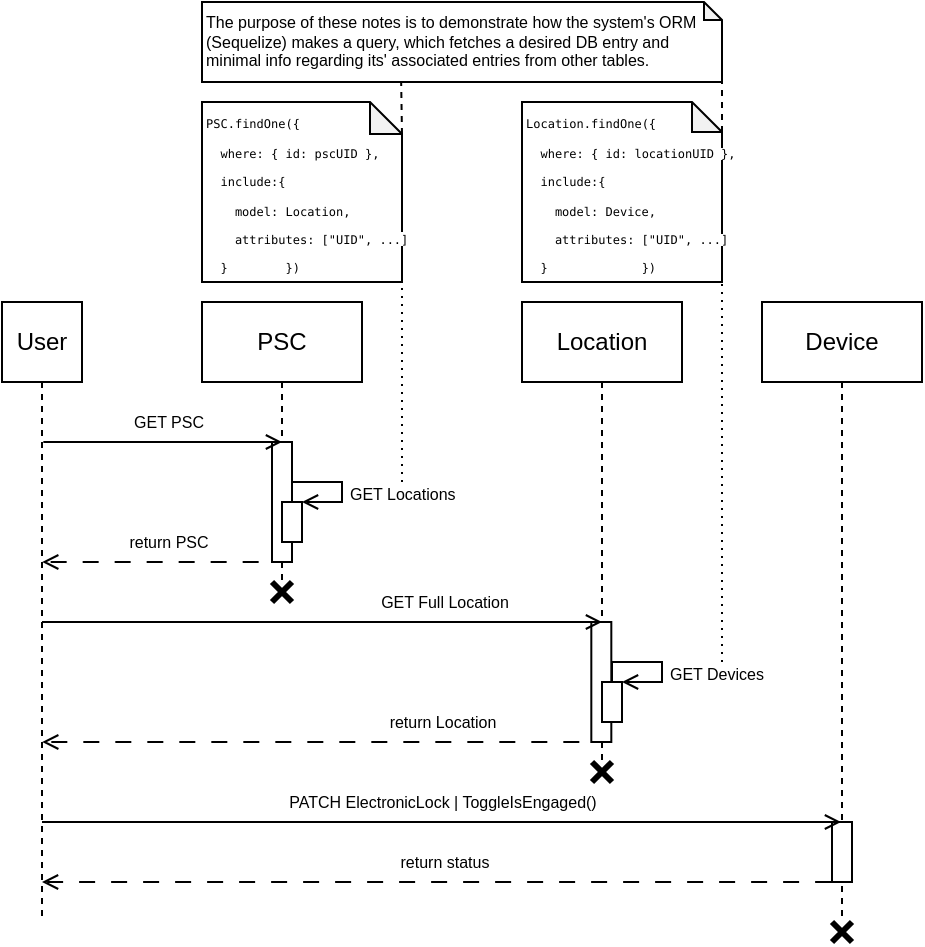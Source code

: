 <mxfile version="24.2.0" type="device">
  <diagram id="veOgcDAYwcQMUDRxtFas" name="Page-1">
    <mxGraphModel dx="721" dy="1437" grid="1" gridSize="10" guides="1" tooltips="1" connect="1" arrows="1" fold="1" page="1" pageScale="1" pageWidth="827" pageHeight="1169" math="0" shadow="0">
      <root>
        <mxCell id="0" />
        <mxCell id="1" parent="0" />
        <mxCell id="uFT6ipCB4S1YdqI-UAr_-30" style="edgeStyle=elbowEdgeStyle;rounded=0;orthogonalLoop=1;jettySize=auto;html=1;elbow=vertical;curved=0;dashed=1;endArrow=open;endFill=0;dashPattern=8 8;fontSize=8;" parent="1" edge="1">
          <mxGeometry relative="1" as="geometry">
            <mxPoint x="254.33" y="180" as="sourcePoint" />
            <mxPoint x="130.1" y="180.2" as="targetPoint" />
          </mxGeometry>
        </mxCell>
        <mxCell id="uFT6ipCB4S1YdqI-UAr_-31" value="return PSC" style="edgeLabel;html=1;align=center;verticalAlign=middle;resizable=0;points=[];fontSize=8;" parent="uFT6ipCB4S1YdqI-UAr_-30" vertex="1" connectable="0">
          <mxGeometry x="-0.056" y="-1" relative="1" as="geometry">
            <mxPoint x="-3" y="-9" as="offset" />
          </mxGeometry>
        </mxCell>
        <mxCell id="uFT6ipCB4S1YdqI-UAr_-32" value="PSC" style="shape=umlLifeline;perimeter=lifelinePerimeter;whiteSpace=wrap;html=1;container=0;dropTarget=0;collapsible=0;recursiveResize=0;outlineConnect=0;portConstraint=eastwest;newEdgeStyle={&quot;edgeStyle&quot;:&quot;elbowEdgeStyle&quot;,&quot;elbow&quot;:&quot;vertical&quot;,&quot;curved&quot;:0,&quot;rounded&quot;:0};" parent="1" vertex="1">
          <mxGeometry x="210" y="50" width="80" height="140" as="geometry" />
        </mxCell>
        <mxCell id="uFT6ipCB4S1YdqI-UAr_-33" value="GET Locations" style="html=1;align=left;spacingLeft=2;endArrow=open;rounded=0;edgeStyle=orthogonalEdgeStyle;curved=0;rounded=0;fontSize=8;endFill=0;" parent="uFT6ipCB4S1YdqI-UAr_-32" source="uFT6ipCB4S1YdqI-UAr_-35" target="uFT6ipCB4S1YdqI-UAr_-35" edge="1">
          <mxGeometry x="0.25" relative="1" as="geometry">
            <mxPoint x="40" y="160" as="sourcePoint" />
            <Array as="points">
              <mxPoint x="45" y="90" />
              <mxPoint x="70" y="90" />
              <mxPoint x="70" y="100" />
            </Array>
            <mxPoint as="offset" />
          </mxGeometry>
        </mxCell>
        <mxCell id="uFT6ipCB4S1YdqI-UAr_-34" value="" style="html=1;points=[[0,0,0,0,5],[0,1,0,0,-5],[1,0,0,0,5],[1,1,0,0,-5]];perimeter=orthogonalPerimeter;outlineConnect=0;targetShapes=umlLifeline;portConstraint=eastwest;newEdgeStyle={&quot;curved&quot;:0,&quot;rounded&quot;:0};fontSize=8;" parent="uFT6ipCB4S1YdqI-UAr_-32" vertex="1">
          <mxGeometry x="35" y="70" width="10" height="60" as="geometry" />
        </mxCell>
        <mxCell id="uFT6ipCB4S1YdqI-UAr_-35" value="" style="html=1;points=[[0,0,0,0,5],[0,1,0,0,-5],[1,0,0,0,5],[1,1,0,0,-5]];perimeter=orthogonalPerimeter;outlineConnect=0;targetShapes=umlLifeline;portConstraint=eastwest;newEdgeStyle={&quot;curved&quot;:0,&quot;rounded&quot;:0};fontSize=8;" parent="uFT6ipCB4S1YdqI-UAr_-32" vertex="1">
          <mxGeometry x="40" y="100" width="10" height="20" as="geometry" />
        </mxCell>
        <mxCell id="uFT6ipCB4S1YdqI-UAr_-36" value="Location" style="shape=umlLifeline;perimeter=lifelinePerimeter;whiteSpace=wrap;html=1;container=0;dropTarget=0;collapsible=0;recursiveResize=0;outlineConnect=0;portConstraint=eastwest;newEdgeStyle={&quot;edgeStyle&quot;:&quot;elbowEdgeStyle&quot;,&quot;elbow&quot;:&quot;vertical&quot;,&quot;curved&quot;:0,&quot;rounded&quot;:0};" parent="1" vertex="1">
          <mxGeometry x="370" y="50" width="80" height="230" as="geometry" />
        </mxCell>
        <mxCell id="uFT6ipCB4S1YdqI-UAr_-37" value="" style="html=1;points=[[0,0,0,0,5],[0,1,0,0,-5],[1,0,0,0,5],[1,1,0,0,-5]];perimeter=orthogonalPerimeter;outlineConnect=0;targetShapes=umlLifeline;portConstraint=eastwest;newEdgeStyle={&quot;curved&quot;:0,&quot;rounded&quot;:0};fontSize=8;" parent="uFT6ipCB4S1YdqI-UAr_-36" vertex="1">
          <mxGeometry x="34.66" y="160" width="10" height="60" as="geometry" />
        </mxCell>
        <mxCell id="uFT6ipCB4S1YdqI-UAr_-38" value="GET Devices" style="html=1;align=left;spacingLeft=2;endArrow=open;rounded=0;edgeStyle=orthogonalEdgeStyle;curved=0;rounded=0;fontSize=8;endFill=0;" parent="uFT6ipCB4S1YdqI-UAr_-36" source="uFT6ipCB4S1YdqI-UAr_-39" target="uFT6ipCB4S1YdqI-UAr_-39" edge="1">
          <mxGeometry x="0.25" relative="1" as="geometry">
            <mxPoint x="39.66" y="250" as="sourcePoint" />
            <Array as="points">
              <mxPoint x="45" y="180" />
              <mxPoint x="70" y="180" />
              <mxPoint x="70" y="190" />
            </Array>
            <mxPoint as="offset" />
          </mxGeometry>
        </mxCell>
        <mxCell id="uFT6ipCB4S1YdqI-UAr_-39" value="" style="html=1;points=[[0,0,0,0,5],[0,1,0,0,-5],[1,0,0,0,5],[1,1,0,0,-5]];perimeter=orthogonalPerimeter;outlineConnect=0;targetShapes=umlLifeline;portConstraint=eastwest;newEdgeStyle={&quot;curved&quot;:0,&quot;rounded&quot;:0};fontSize=8;" parent="uFT6ipCB4S1YdqI-UAr_-36" vertex="1">
          <mxGeometry x="40" y="190" width="10" height="20" as="geometry" />
        </mxCell>
        <mxCell id="uFT6ipCB4S1YdqI-UAr_-40" value="User" style="shape=umlLifeline;perimeter=lifelinePerimeter;whiteSpace=wrap;html=1;container=0;dropTarget=0;collapsible=0;recursiveResize=0;outlineConnect=0;portConstraint=eastwest;newEdgeStyle={&quot;edgeStyle&quot;:&quot;elbowEdgeStyle&quot;,&quot;elbow&quot;:&quot;vertical&quot;,&quot;curved&quot;:0,&quot;rounded&quot;:0};" parent="1" vertex="1">
          <mxGeometry x="120" y="50" width="20" height="310" as="geometry" />
        </mxCell>
        <mxCell id="uFT6ipCB4S1YdqI-UAr_-41" value="Device" style="shape=umlLifeline;perimeter=lifelinePerimeter;whiteSpace=wrap;html=1;container=0;dropTarget=0;collapsible=0;recursiveResize=0;outlineConnect=0;portConstraint=eastwest;newEdgeStyle={&quot;edgeStyle&quot;:&quot;elbowEdgeStyle&quot;,&quot;elbow&quot;:&quot;vertical&quot;,&quot;curved&quot;:0,&quot;rounded&quot;:0};" parent="1" vertex="1">
          <mxGeometry x="490" y="50" width="80" height="310" as="geometry" />
        </mxCell>
        <mxCell id="uFT6ipCB4S1YdqI-UAr_-42" value="User" style="whiteSpace=wrap;html=1;" parent="1" vertex="1">
          <mxGeometry x="110" y="50" width="40" height="40" as="geometry" />
        </mxCell>
        <mxCell id="uFT6ipCB4S1YdqI-UAr_-43" style="edgeStyle=elbowEdgeStyle;rounded=0;orthogonalLoop=1;jettySize=auto;html=1;elbow=vertical;curved=0;endArrow=open;endFill=0;fontSize=8;" parent="1" edge="1">
          <mxGeometry relative="1" as="geometry">
            <mxPoint x="130.667" y="120.0" as="sourcePoint" />
            <mxPoint x="250" y="120.0" as="targetPoint" />
          </mxGeometry>
        </mxCell>
        <mxCell id="uFT6ipCB4S1YdqI-UAr_-44" value="GET PSC" style="edgeLabel;html=1;align=center;verticalAlign=middle;resizable=0;points=[];fontSize=8;" parent="uFT6ipCB4S1YdqI-UAr_-43" vertex="1" connectable="0">
          <mxGeometry x="0.046" y="-2" relative="1" as="geometry">
            <mxPoint y="-12" as="offset" />
          </mxGeometry>
        </mxCell>
        <mxCell id="uFT6ipCB4S1YdqI-UAr_-45" value="" style="whiteSpace=wrap;html=1;fontSize=8;" parent="1" vertex="1">
          <mxGeometry x="525" y="310" width="10" height="30" as="geometry" />
        </mxCell>
        <mxCell id="uFT6ipCB4S1YdqI-UAr_-46" style="edgeStyle=elbowEdgeStyle;rounded=0;orthogonalLoop=1;jettySize=auto;html=1;elbow=vertical;curved=0;endArrow=open;endFill=0;fontSize=8;" parent="1" source="uFT6ipCB4S1YdqI-UAr_-40" edge="1">
          <mxGeometry relative="1" as="geometry">
            <mxPoint x="135.587" y="210" as="sourcePoint" />
            <mxPoint x="410" y="210" as="targetPoint" />
          </mxGeometry>
        </mxCell>
        <mxCell id="uFT6ipCB4S1YdqI-UAr_-47" value="GET Full Location" style="edgeLabel;html=1;align=center;verticalAlign=middle;resizable=0;points=[];fontSize=8;" parent="uFT6ipCB4S1YdqI-UAr_-46" vertex="1" connectable="0">
          <mxGeometry x="0.046" y="-2" relative="1" as="geometry">
            <mxPoint x="54" y="-12" as="offset" />
          </mxGeometry>
        </mxCell>
        <mxCell id="uFT6ipCB4S1YdqI-UAr_-48" style="edgeStyle=elbowEdgeStyle;rounded=0;orthogonalLoop=1;jettySize=auto;html=1;elbow=vertical;curved=0;dashed=1;endArrow=open;endFill=0;dashPattern=8 8;fontSize=8;" parent="1" edge="1">
          <mxGeometry relative="1" as="geometry">
            <mxPoint x="414.66" y="270" as="sourcePoint" />
            <mxPoint x="130.1" y="270" as="targetPoint" />
          </mxGeometry>
        </mxCell>
        <mxCell id="uFT6ipCB4S1YdqI-UAr_-49" value="return Location" style="edgeLabel;html=1;align=center;verticalAlign=middle;resizable=0;points=[];fontSize=8;" parent="uFT6ipCB4S1YdqI-UAr_-48" vertex="1" connectable="0">
          <mxGeometry x="-0.056" y="-1" relative="1" as="geometry">
            <mxPoint x="50" y="-9" as="offset" />
          </mxGeometry>
        </mxCell>
        <mxCell id="uFT6ipCB4S1YdqI-UAr_-50" style="edgeStyle=elbowEdgeStyle;rounded=0;orthogonalLoop=1;jettySize=auto;html=1;elbow=vertical;curved=0;endArrow=open;endFill=0;fontSize=8;" parent="1" target="uFT6ipCB4S1YdqI-UAr_-41" edge="1">
          <mxGeometry relative="1" as="geometry">
            <mxPoint x="130" y="310" as="sourcePoint" />
            <mxPoint x="410" y="310" as="targetPoint" />
          </mxGeometry>
        </mxCell>
        <mxCell id="uFT6ipCB4S1YdqI-UAr_-51" value="&lt;font face=&quot;Helvetica&quot;&gt;PATCH ElectronicLock | ToggleIsEngaged()&lt;/font&gt;" style="edgeLabel;html=1;align=center;verticalAlign=middle;resizable=0;points=[];fontSize=8;" parent="uFT6ipCB4S1YdqI-UAr_-50" vertex="1" connectable="0">
          <mxGeometry x="0.046" y="-2" relative="1" as="geometry">
            <mxPoint x="-9" y="-12" as="offset" />
          </mxGeometry>
        </mxCell>
        <mxCell id="uFT6ipCB4S1YdqI-UAr_-52" style="edgeStyle=elbowEdgeStyle;rounded=0;orthogonalLoop=1;jettySize=auto;html=1;elbow=vertical;curved=0;dashed=1;endArrow=open;endFill=0;dashPattern=8 8;fontSize=8;" parent="1" target="uFT6ipCB4S1YdqI-UAr_-40" edge="1">
          <mxGeometry relative="1" as="geometry">
            <mxPoint x="524.56" y="340" as="sourcePoint" />
            <mxPoint x="240.0" y="340" as="targetPoint" />
          </mxGeometry>
        </mxCell>
        <mxCell id="uFT6ipCB4S1YdqI-UAr_-53" value="return status" style="edgeLabel;html=1;align=center;verticalAlign=middle;resizable=0;points=[];fontSize=8;" parent="uFT6ipCB4S1YdqI-UAr_-52" vertex="1" connectable="0">
          <mxGeometry x="-0.056" y="-1" relative="1" as="geometry">
            <mxPoint x="-8" y="-9" as="offset" />
          </mxGeometry>
        </mxCell>
        <mxCell id="uFT6ipCB4S1YdqI-UAr_-55" value="" style="shape=umlDestroy;whiteSpace=wrap;html=1;strokeWidth=3;targetShapes=umlLifeline;" parent="1" vertex="1">
          <mxGeometry x="245" y="190" width="10" height="10" as="geometry" />
        </mxCell>
        <mxCell id="uFT6ipCB4S1YdqI-UAr_-56" value="" style="shape=umlDestroy;whiteSpace=wrap;html=1;strokeWidth=3;targetShapes=umlLifeline;" parent="1" vertex="1">
          <mxGeometry x="405" y="280" width="10" height="10" as="geometry" />
        </mxCell>
        <mxCell id="uFT6ipCB4S1YdqI-UAr_-57" value="" style="shape=umlDestroy;whiteSpace=wrap;html=1;strokeWidth=3;targetShapes=umlLifeline;" parent="1" vertex="1">
          <mxGeometry x="525" y="360" width="10" height="10" as="geometry" />
        </mxCell>
        <mxCell id="HjxCybC7CgXkU0CLeNWx-1" value="&lt;font style=&quot;font-size: 6px; background-color: rgb(255, 255, 255);&quot;&gt;&lt;span style=&quot;font-family: &amp;quot;Söhne Mono&amp;quot;, Monaco, &amp;quot;Andale Mono&amp;quot;, &amp;quot;Ubuntu Mono&amp;quot;, monospace; white-space: pre;&quot;&gt;Location.&lt;/span&gt;&lt;span style=&quot;border: 0px solid rgb(45, 49, 50); box-sizing: border-box; --tw-border-spacing-x: 0; --tw-border-spacing-y: 0; --tw-translate-x: 0; --tw-translate-y: 0; --tw-rotate: 0; --tw-skew-x: 0; --tw-skew-y: 0; --tw-scale-x: 1; --tw-scale-y: 1; --tw-pan-x: ; --tw-pan-y: ; --tw-pinch-zoom: ; --tw-scroll-snap-strictness: proximity; --tw-gradient-from-position: ; --tw-gradient-via-position: ; --tw-gradient-to-position: ; --tw-ordinal: ; --tw-slashed-zero: ; --tw-numeric-figure: ; --tw-numeric-spacing: ; --tw-numeric-fraction: ; --tw-ring-inset: ; --tw-ring-offset-width: 0px; --tw-ring-offset-color: #fff; --tw-ring-color: rgba(69,89,164,.5); --tw-ring-offset-shadow: 0 0 transparent; --tw-ring-shadow: 0 0 transparent; --tw-shadow: 0 0 transparent; --tw-shadow-colored: 0 0 transparent; --tw-blur: ; --tw-brightness: ; --tw-contrast: ; --tw-grayscale: ; --tw-hue-rotate: ; --tw-invert: ; --tw-saturate: ; --tw-sepia: ; --tw-drop-shadow: ; --tw-backdrop-blur: ; --tw-backdrop-brightness: ; --tw-backdrop-contrast: ; --tw-backdrop-grayscale: ; --tw-backdrop-hue-rotate: ; --tw-backdrop-invert: ; --tw-backdrop-opacity: ; --tw-backdrop-saturate: ; --tw-backdrop-sepia: ; --darkreader-bg--tw-ring-offset-width: 0px; --darkreader-bg--tw-ring-offset-color: #131516; --darkreader-bg--tw-ring-color: rgba(44, 57, 105, 0.5); --darkreader-bg--tw-ring-offset-shadow: 0 0 transparent; --darkreader-bg--tw-ring-shadow: 0 0 transparent; --darkreader-bg--tw-shadow: 0 0 transparent; font-family: &amp;quot;Söhne Mono&amp;quot;, Monaco, &amp;quot;Andale Mono&amp;quot;, &amp;quot;Ubuntu Mono&amp;quot;, monospace; white-space: pre;&quot; class=&quot;hljs-title function_&quot;&gt;findOne&lt;/span&gt;&lt;span style=&quot;font-family: &amp;quot;Söhne Mono&amp;quot;, Monaco, &amp;quot;Andale Mono&amp;quot;, &amp;quot;Ubuntu Mono&amp;quot;, monospace; white-space: pre;&quot;&gt;({&lt;br&gt;  &lt;/span&gt;&lt;span style=&quot;border: 0px solid rgb(45, 49, 50); box-sizing: border-box; --tw-border-spacing-x: 0; --tw-border-spacing-y: 0; --tw-translate-x: 0; --tw-translate-y: 0; --tw-rotate: 0; --tw-skew-x: 0; --tw-skew-y: 0; --tw-scale-x: 1; --tw-scale-y: 1; --tw-pan-x: ; --tw-pan-y: ; --tw-pinch-zoom: ; --tw-scroll-snap-strictness: proximity; --tw-gradient-from-position: ; --tw-gradient-via-position: ; --tw-gradient-to-position: ; --tw-ordinal: ; --tw-slashed-zero: ; --tw-numeric-figure: ; --tw-numeric-spacing: ; --tw-numeric-fraction: ; --tw-ring-inset: ; --tw-ring-offset-width: 0px; --tw-ring-offset-color: #fff; --tw-ring-color: rgba(69,89,164,.5); --tw-ring-offset-shadow: 0 0 transparent; --tw-ring-shadow: 0 0 transparent; --tw-shadow: 0 0 transparent; --tw-shadow-colored: 0 0 transparent; --tw-blur: ; --tw-brightness: ; --tw-contrast: ; --tw-grayscale: ; --tw-hue-rotate: ; --tw-invert: ; --tw-saturate: ; --tw-sepia: ; --tw-drop-shadow: ; --tw-backdrop-blur: ; --tw-backdrop-brightness: ; --tw-backdrop-contrast: ; --tw-backdrop-grayscale: ; --tw-backdrop-hue-rotate: ; --tw-backdrop-invert: ; --tw-backdrop-opacity: ; --tw-backdrop-saturate: ; --tw-backdrop-sepia: ; --darkreader-bg--tw-ring-offset-width: 0px; --darkreader-bg--tw-ring-offset-color: #131516; --darkreader-bg--tw-ring-color: rgba(44, 57, 105, 0.5); --darkreader-bg--tw-ring-offset-shadow: 0 0 transparent; --darkreader-bg--tw-ring-shadow: 0 0 transparent; --darkreader-bg--tw-shadow: 0 0 transparent; font-family: &amp;quot;Söhne Mono&amp;quot;, Monaco, &amp;quot;Andale Mono&amp;quot;, &amp;quot;Ubuntu Mono&amp;quot;, monospace; white-space: pre;&quot; class=&quot;hljs-attr&quot;&gt;where&lt;/span&gt;&lt;span style=&quot;font-family: &amp;quot;Söhne Mono&amp;quot;, Monaco, &amp;quot;Andale Mono&amp;quot;, &amp;quot;Ubuntu Mono&amp;quot;, monospace; white-space: pre;&quot;&gt;: { &lt;/span&gt;&lt;span style=&quot;border: 0px solid rgb(45, 49, 50); box-sizing: border-box; --tw-border-spacing-x: 0; --tw-border-spacing-y: 0; --tw-translate-x: 0; --tw-translate-y: 0; --tw-rotate: 0; --tw-skew-x: 0; --tw-skew-y: 0; --tw-scale-x: 1; --tw-scale-y: 1; --tw-pan-x: ; --tw-pan-y: ; --tw-pinch-zoom: ; --tw-scroll-snap-strictness: proximity; --tw-gradient-from-position: ; --tw-gradient-via-position: ; --tw-gradient-to-position: ; --tw-ordinal: ; --tw-slashed-zero: ; --tw-numeric-figure: ; --tw-numeric-spacing: ; --tw-numeric-fraction: ; --tw-ring-inset: ; --tw-ring-offset-width: 0px; --tw-ring-offset-color: #fff; --tw-ring-color: rgba(69,89,164,.5); --tw-ring-offset-shadow: 0 0 transparent; --tw-ring-shadow: 0 0 transparent; --tw-shadow: 0 0 transparent; --tw-shadow-colored: 0 0 transparent; --tw-blur: ; --tw-brightness: ; --tw-contrast: ; --tw-grayscale: ; --tw-hue-rotate: ; --tw-invert: ; --tw-saturate: ; --tw-sepia: ; --tw-drop-shadow: ; --tw-backdrop-blur: ; --tw-backdrop-brightness: ; --tw-backdrop-contrast: ; --tw-backdrop-grayscale: ; --tw-backdrop-hue-rotate: ; --tw-backdrop-invert: ; --tw-backdrop-opacity: ; --tw-backdrop-saturate: ; --tw-backdrop-sepia: ; --darkreader-bg--tw-ring-offset-width: 0px; --darkreader-bg--tw-ring-offset-color: #131516; --darkreader-bg--tw-ring-color: rgba(44, 57, 105, 0.5); --darkreader-bg--tw-ring-offset-shadow: 0 0 transparent; --darkreader-bg--tw-ring-shadow: 0 0 transparent; --darkreader-bg--tw-shadow: 0 0 transparent; font-family: &amp;quot;Söhne Mono&amp;quot;, Monaco, &amp;quot;Andale Mono&amp;quot;, &amp;quot;Ubuntu Mono&amp;quot;, monospace; white-space: pre;&quot; class=&quot;hljs-attr&quot;&gt;id&lt;/span&gt;&lt;span style=&quot;font-family: &amp;quot;Söhne Mono&amp;quot;, Monaco, &amp;quot;Andale Mono&amp;quot;, &amp;quot;Ubuntu Mono&amp;quot;, monospace; white-space: pre;&quot;&gt;: locationUID },&lt;/span&gt;&lt;span style=&quot;font-family: &amp;quot;Söhne Mono&amp;quot;, Monaco, &amp;quot;Andale Mono&amp;quot;, &amp;quot;Ubuntu Mono&amp;quot;, monospace; white-space: pre;&quot;&gt;&lt;br&gt;  &lt;/span&gt;&lt;span style=&quot;border: 0px solid rgb(45, 49, 50); box-sizing: border-box; --tw-border-spacing-x: 0; --tw-border-spacing-y: 0; --tw-translate-x: 0; --tw-translate-y: 0; --tw-rotate: 0; --tw-skew-x: 0; --tw-skew-y: 0; --tw-scale-x: 1; --tw-scale-y: 1; --tw-pan-x: ; --tw-pan-y: ; --tw-pinch-zoom: ; --tw-scroll-snap-strictness: proximity; --tw-gradient-from-position: ; --tw-gradient-via-position: ; --tw-gradient-to-position: ; --tw-ordinal: ; --tw-slashed-zero: ; --tw-numeric-figure: ; --tw-numeric-spacing: ; --tw-numeric-fraction: ; --tw-ring-inset: ; --tw-ring-offset-width: 0px; --tw-ring-offset-color: #fff; --tw-ring-color: rgba(69,89,164,.5); --tw-ring-offset-shadow: 0 0 transparent; --tw-ring-shadow: 0 0 transparent; --tw-shadow: 0 0 transparent; --tw-shadow-colored: 0 0 transparent; --tw-blur: ; --tw-brightness: ; --tw-contrast: ; --tw-grayscale: ; --tw-hue-rotate: ; --tw-invert: ; --tw-saturate: ; --tw-sepia: ; --tw-drop-shadow: ; --tw-backdrop-blur: ; --tw-backdrop-brightness: ; --tw-backdrop-contrast: ; --tw-backdrop-grayscale: ; --tw-backdrop-hue-rotate: ; --tw-backdrop-invert: ; --tw-backdrop-opacity: ; --tw-backdrop-saturate: ; --tw-backdrop-sepia: ; --darkreader-bg--tw-ring-offset-width: 0px; --darkreader-bg--tw-ring-offset-color: #131516; --darkreader-bg--tw-ring-color: rgba(44, 57, 105, 0.5); --darkreader-bg--tw-ring-offset-shadow: 0 0 transparent; --darkreader-bg--tw-ring-shadow: 0 0 transparent; --darkreader-bg--tw-shadow: 0 0 transparent; font-family: &amp;quot;Söhne Mono&amp;quot;, Monaco, &amp;quot;Andale Mono&amp;quot;, &amp;quot;Ubuntu Mono&amp;quot;, monospace; white-space: pre;&quot; class=&quot;hljs-attr&quot;&gt;include&lt;/span&gt;&lt;span style=&quot;font-family: &amp;quot;Söhne Mono&amp;quot;, Monaco, &amp;quot;Andale Mono&amp;quot;, &amp;quot;Ubuntu Mono&amp;quot;, monospace; white-space: pre;&quot;&gt;:{&lt;/span&gt;&lt;/font&gt;&lt;div&gt;&lt;font style=&quot;font-size: 6px; background-color: rgb(255, 255, 255);&quot;&gt;&lt;span style=&quot;font-family: &amp;quot;Söhne Mono&amp;quot;, Monaco, &amp;quot;Andale Mono&amp;quot;, &amp;quot;Ubuntu Mono&amp;quot;, monospace; white-space: pre;&quot;&gt;    model: Device,&lt;/span&gt;&lt;/font&gt;&lt;/div&gt;&lt;div&gt;&lt;font style=&quot;font-size: 6px; background-color: rgb(255, 255, 255);&quot;&gt;&lt;span style=&quot;font-family: &amp;quot;Söhne Mono&amp;quot;, Monaco, &amp;quot;Andale Mono&amp;quot;, &amp;quot;Ubuntu Mono&amp;quot;, monospace; white-space: pre;&quot;&gt;    attributes: [&quot;UID&quot;, ...]&lt;/span&gt;&lt;/font&gt;&lt;/div&gt;&lt;div&gt;&lt;font style=&quot;font-size: 6px; background-color: rgb(255, 255, 255);&quot;&gt;&lt;span style=&quot;font-family: &amp;quot;Söhne Mono&amp;quot;, Monaco, &amp;quot;Andale Mono&amp;quot;, &amp;quot;Ubuntu Mono&amp;quot;, monospace; white-space: pre;&quot;&gt;  }&lt;span style=&quot;white-space: pre;&quot;&gt;&#x9;&lt;/span&gt;        &lt;/span&gt;&lt;/font&gt;&lt;span style=&quot;font-family: &amp;quot;Söhne Mono&amp;quot;, Monaco, &amp;quot;Andale Mono&amp;quot;, &amp;quot;Ubuntu Mono&amp;quot;, monospace; white-space: pre; background-color: rgb(255, 255, 255); font-size: 6px;&quot;&gt;})&lt;/span&gt;&lt;/div&gt;" style="shape=note;whiteSpace=wrap;html=1;backgroundOutline=1;darkOpacity=0.05;size=15;align=left;" parent="1" vertex="1">
          <mxGeometry x="370" y="-50" width="100" height="90" as="geometry" />
        </mxCell>
        <mxCell id="HjxCybC7CgXkU0CLeNWx-2" value="&lt;font style=&quot;font-size: 6px; background-color: rgb(255, 255, 255);&quot;&gt;&lt;span style=&quot;font-family: &amp;quot;Söhne Mono&amp;quot;, Monaco, &amp;quot;Andale Mono&amp;quot;, &amp;quot;Ubuntu Mono&amp;quot;, monospace; white-space: pre;&quot;&gt;PSC.&lt;/span&gt;&lt;span style=&quot;border: 0px solid rgb(45, 49, 50); box-sizing: border-box; --tw-border-spacing-x: 0; --tw-border-spacing-y: 0; --tw-translate-x: 0; --tw-translate-y: 0; --tw-rotate: 0; --tw-skew-x: 0; --tw-skew-y: 0; --tw-scale-x: 1; --tw-scale-y: 1; --tw-pan-x: ; --tw-pan-y: ; --tw-pinch-zoom: ; --tw-scroll-snap-strictness: proximity; --tw-gradient-from-position: ; --tw-gradient-via-position: ; --tw-gradient-to-position: ; --tw-ordinal: ; --tw-slashed-zero: ; --tw-numeric-figure: ; --tw-numeric-spacing: ; --tw-numeric-fraction: ; --tw-ring-inset: ; --tw-ring-offset-width: 0px; --tw-ring-offset-color: #fff; --tw-ring-color: rgba(69,89,164,.5); --tw-ring-offset-shadow: 0 0 transparent; --tw-ring-shadow: 0 0 transparent; --tw-shadow: 0 0 transparent; --tw-shadow-colored: 0 0 transparent; --tw-blur: ; --tw-brightness: ; --tw-contrast: ; --tw-grayscale: ; --tw-hue-rotate: ; --tw-invert: ; --tw-saturate: ; --tw-sepia: ; --tw-drop-shadow: ; --tw-backdrop-blur: ; --tw-backdrop-brightness: ; --tw-backdrop-contrast: ; --tw-backdrop-grayscale: ; --tw-backdrop-hue-rotate: ; --tw-backdrop-invert: ; --tw-backdrop-opacity: ; --tw-backdrop-saturate: ; --tw-backdrop-sepia: ; --darkreader-bg--tw-ring-offset-width: 0px; --darkreader-bg--tw-ring-offset-color: #131516; --darkreader-bg--tw-ring-color: rgba(44, 57, 105, 0.5); --darkreader-bg--tw-ring-offset-shadow: 0 0 transparent; --darkreader-bg--tw-ring-shadow: 0 0 transparent; --darkreader-bg--tw-shadow: 0 0 transparent; font-family: &amp;quot;Söhne Mono&amp;quot;, Monaco, &amp;quot;Andale Mono&amp;quot;, &amp;quot;Ubuntu Mono&amp;quot;, monospace; white-space: pre;&quot; class=&quot;hljs-title function_&quot;&gt;findOne&lt;/span&gt;&lt;span style=&quot;font-family: &amp;quot;Söhne Mono&amp;quot;, Monaco, &amp;quot;Andale Mono&amp;quot;, &amp;quot;Ubuntu Mono&amp;quot;, monospace; white-space: pre;&quot;&gt;({&lt;br&gt;  &lt;/span&gt;&lt;span style=&quot;border: 0px solid rgb(45, 49, 50); box-sizing: border-box; --tw-border-spacing-x: 0; --tw-border-spacing-y: 0; --tw-translate-x: 0; --tw-translate-y: 0; --tw-rotate: 0; --tw-skew-x: 0; --tw-skew-y: 0; --tw-scale-x: 1; --tw-scale-y: 1; --tw-pan-x: ; --tw-pan-y: ; --tw-pinch-zoom: ; --tw-scroll-snap-strictness: proximity; --tw-gradient-from-position: ; --tw-gradient-via-position: ; --tw-gradient-to-position: ; --tw-ordinal: ; --tw-slashed-zero: ; --tw-numeric-figure: ; --tw-numeric-spacing: ; --tw-numeric-fraction: ; --tw-ring-inset: ; --tw-ring-offset-width: 0px; --tw-ring-offset-color: #fff; --tw-ring-color: rgba(69,89,164,.5); --tw-ring-offset-shadow: 0 0 transparent; --tw-ring-shadow: 0 0 transparent; --tw-shadow: 0 0 transparent; --tw-shadow-colored: 0 0 transparent; --tw-blur: ; --tw-brightness: ; --tw-contrast: ; --tw-grayscale: ; --tw-hue-rotate: ; --tw-invert: ; --tw-saturate: ; --tw-sepia: ; --tw-drop-shadow: ; --tw-backdrop-blur: ; --tw-backdrop-brightness: ; --tw-backdrop-contrast: ; --tw-backdrop-grayscale: ; --tw-backdrop-hue-rotate: ; --tw-backdrop-invert: ; --tw-backdrop-opacity: ; --tw-backdrop-saturate: ; --tw-backdrop-sepia: ; --darkreader-bg--tw-ring-offset-width: 0px; --darkreader-bg--tw-ring-offset-color: #131516; --darkreader-bg--tw-ring-color: rgba(44, 57, 105, 0.5); --darkreader-bg--tw-ring-offset-shadow: 0 0 transparent; --darkreader-bg--tw-ring-shadow: 0 0 transparent; --darkreader-bg--tw-shadow: 0 0 transparent; font-family: &amp;quot;Söhne Mono&amp;quot;, Monaco, &amp;quot;Andale Mono&amp;quot;, &amp;quot;Ubuntu Mono&amp;quot;, monospace; white-space: pre;&quot; class=&quot;hljs-attr&quot;&gt;where&lt;/span&gt;&lt;span style=&quot;font-family: &amp;quot;Söhne Mono&amp;quot;, Monaco, &amp;quot;Andale Mono&amp;quot;, &amp;quot;Ubuntu Mono&amp;quot;, monospace; white-space: pre;&quot;&gt;: { &lt;/span&gt;&lt;span style=&quot;border: 0px solid rgb(45, 49, 50); box-sizing: border-box; --tw-border-spacing-x: 0; --tw-border-spacing-y: 0; --tw-translate-x: 0; --tw-translate-y: 0; --tw-rotate: 0; --tw-skew-x: 0; --tw-skew-y: 0; --tw-scale-x: 1; --tw-scale-y: 1; --tw-pan-x: ; --tw-pan-y: ; --tw-pinch-zoom: ; --tw-scroll-snap-strictness: proximity; --tw-gradient-from-position: ; --tw-gradient-via-position: ; --tw-gradient-to-position: ; --tw-ordinal: ; --tw-slashed-zero: ; --tw-numeric-figure: ; --tw-numeric-spacing: ; --tw-numeric-fraction: ; --tw-ring-inset: ; --tw-ring-offset-width: 0px; --tw-ring-offset-color: #fff; --tw-ring-color: rgba(69,89,164,.5); --tw-ring-offset-shadow: 0 0 transparent; --tw-ring-shadow: 0 0 transparent; --tw-shadow: 0 0 transparent; --tw-shadow-colored: 0 0 transparent; --tw-blur: ; --tw-brightness: ; --tw-contrast: ; --tw-grayscale: ; --tw-hue-rotate: ; --tw-invert: ; --tw-saturate: ; --tw-sepia: ; --tw-drop-shadow: ; --tw-backdrop-blur: ; --tw-backdrop-brightness: ; --tw-backdrop-contrast: ; --tw-backdrop-grayscale: ; --tw-backdrop-hue-rotate: ; --tw-backdrop-invert: ; --tw-backdrop-opacity: ; --tw-backdrop-saturate: ; --tw-backdrop-sepia: ; --darkreader-bg--tw-ring-offset-width: 0px; --darkreader-bg--tw-ring-offset-color: #131516; --darkreader-bg--tw-ring-color: rgba(44, 57, 105, 0.5); --darkreader-bg--tw-ring-offset-shadow: 0 0 transparent; --darkreader-bg--tw-ring-shadow: 0 0 transparent; --darkreader-bg--tw-shadow: 0 0 transparent; font-family: &amp;quot;Söhne Mono&amp;quot;, Monaco, &amp;quot;Andale Mono&amp;quot;, &amp;quot;Ubuntu Mono&amp;quot;, monospace; white-space: pre;&quot; class=&quot;hljs-attr&quot;&gt;id&lt;/span&gt;&lt;span style=&quot;font-family: &amp;quot;Söhne Mono&amp;quot;, Monaco, &amp;quot;Andale Mono&amp;quot;, &amp;quot;Ubuntu Mono&amp;quot;, monospace; white-space: pre;&quot;&gt;: pscUID },&lt;/span&gt;&lt;span style=&quot;font-family: &amp;quot;Söhne Mono&amp;quot;, Monaco, &amp;quot;Andale Mono&amp;quot;, &amp;quot;Ubuntu Mono&amp;quot;, monospace; white-space: pre;&quot;&gt;&lt;br&gt;  &lt;/span&gt;&lt;span style=&quot;border: 0px solid rgb(45, 49, 50); box-sizing: border-box; --tw-border-spacing-x: 0; --tw-border-spacing-y: 0; --tw-translate-x: 0; --tw-translate-y: 0; --tw-rotate: 0; --tw-skew-x: 0; --tw-skew-y: 0; --tw-scale-x: 1; --tw-scale-y: 1; --tw-pan-x: ; --tw-pan-y: ; --tw-pinch-zoom: ; --tw-scroll-snap-strictness: proximity; --tw-gradient-from-position: ; --tw-gradient-via-position: ; --tw-gradient-to-position: ; --tw-ordinal: ; --tw-slashed-zero: ; --tw-numeric-figure: ; --tw-numeric-spacing: ; --tw-numeric-fraction: ; --tw-ring-inset: ; --tw-ring-offset-width: 0px; --tw-ring-offset-color: #fff; --tw-ring-color: rgba(69,89,164,.5); --tw-ring-offset-shadow: 0 0 transparent; --tw-ring-shadow: 0 0 transparent; --tw-shadow: 0 0 transparent; --tw-shadow-colored: 0 0 transparent; --tw-blur: ; --tw-brightness: ; --tw-contrast: ; --tw-grayscale: ; --tw-hue-rotate: ; --tw-invert: ; --tw-saturate: ; --tw-sepia: ; --tw-drop-shadow: ; --tw-backdrop-blur: ; --tw-backdrop-brightness: ; --tw-backdrop-contrast: ; --tw-backdrop-grayscale: ; --tw-backdrop-hue-rotate: ; --tw-backdrop-invert: ; --tw-backdrop-opacity: ; --tw-backdrop-saturate: ; --tw-backdrop-sepia: ; --darkreader-bg--tw-ring-offset-width: 0px; --darkreader-bg--tw-ring-offset-color: #131516; --darkreader-bg--tw-ring-color: rgba(44, 57, 105, 0.5); --darkreader-bg--tw-ring-offset-shadow: 0 0 transparent; --darkreader-bg--tw-ring-shadow: 0 0 transparent; --darkreader-bg--tw-shadow: 0 0 transparent; font-family: &amp;quot;Söhne Mono&amp;quot;, Monaco, &amp;quot;Andale Mono&amp;quot;, &amp;quot;Ubuntu Mono&amp;quot;, monospace; white-space: pre;&quot; class=&quot;hljs-attr&quot;&gt;include&lt;/span&gt;&lt;span style=&quot;font-family: &amp;quot;Söhne Mono&amp;quot;, Monaco, &amp;quot;Andale Mono&amp;quot;, &amp;quot;Ubuntu Mono&amp;quot;, monospace; white-space: pre;&quot;&gt;:{&lt;/span&gt;&lt;/font&gt;&lt;div&gt;&lt;font style=&quot;font-size: 6px; background-color: rgb(255, 255, 255);&quot;&gt;&lt;span style=&quot;font-family: &amp;quot;Söhne Mono&amp;quot;, Monaco, &amp;quot;Andale Mono&amp;quot;, &amp;quot;Ubuntu Mono&amp;quot;, monospace; white-space: pre;&quot;&gt;    model: Location,&lt;/span&gt;&lt;/font&gt;&lt;/div&gt;&lt;div&gt;&lt;font style=&quot;font-size: 6px; background-color: rgb(255, 255, 255);&quot;&gt;&lt;span style=&quot;font-family: &amp;quot;Söhne Mono&amp;quot;, Monaco, &amp;quot;Andale Mono&amp;quot;, &amp;quot;Ubuntu Mono&amp;quot;, monospace; white-space: pre;&quot;&gt;    attributes: [&quot;UID&quot;&lt;/span&gt;&lt;/font&gt;&lt;span style=&quot;font-family: &amp;quot;Söhne Mono&amp;quot;, Monaco, &amp;quot;Andale Mono&amp;quot;, &amp;quot;Ubuntu Mono&amp;quot;, monospace; white-space: pre; background-color: rgb(255, 255, 255); font-size: 6px;&quot;&gt;, ...]&lt;/span&gt;&lt;/div&gt;&lt;div&gt;&lt;font style=&quot;font-size: 6px; background-color: rgb(255, 255, 255);&quot;&gt;&lt;span style=&quot;font-family: &amp;quot;Söhne Mono&amp;quot;, Monaco, &amp;quot;Andale Mono&amp;quot;, &amp;quot;Ubuntu Mono&amp;quot;, monospace; white-space: pre;&quot;&gt;  }&lt;span style=&quot;white-space: pre;&quot;&gt;&#x9;&lt;/span&gt;   &lt;/span&gt;&lt;/font&gt;&lt;span style=&quot;font-family: &amp;quot;Söhne Mono&amp;quot;, Monaco, &amp;quot;Andale Mono&amp;quot;, &amp;quot;Ubuntu Mono&amp;quot;, monospace; white-space: pre; background-color: rgb(255, 255, 255); font-size: 6px;&quot;&gt;})&lt;/span&gt;&lt;/div&gt;" style="shape=note;whiteSpace=wrap;html=1;backgroundOutline=1;darkOpacity=0.05;size=16;align=left;" parent="1" vertex="1">
          <mxGeometry x="210" y="-50" width="100" height="90" as="geometry" />
        </mxCell>
        <mxCell id="HjxCybC7CgXkU0CLeNWx-3" value="" style="endArrow=none;dashed=1;html=1;dashPattern=1 3;strokeWidth=1;rounded=0;entryX=1;entryY=1;entryDx=0;entryDy=0;entryPerimeter=0;" parent="1" target="HjxCybC7CgXkU0CLeNWx-2" edge="1">
          <mxGeometry width="50" height="50" relative="1" as="geometry">
            <mxPoint x="310" y="140" as="sourcePoint" />
            <mxPoint x="420" y="140" as="targetPoint" />
          </mxGeometry>
        </mxCell>
        <mxCell id="HjxCybC7CgXkU0CLeNWx-4" value="" style="endArrow=none;dashed=1;html=1;dashPattern=1 3;strokeWidth=1;rounded=0;entryX=1;entryY=1;entryDx=0;entryDy=0;entryPerimeter=0;" parent="1" target="HjxCybC7CgXkU0CLeNWx-1" edge="1">
          <mxGeometry width="50" height="50" relative="1" as="geometry">
            <mxPoint x="470" y="230" as="sourcePoint" />
            <mxPoint x="320" y="50" as="targetPoint" />
          </mxGeometry>
        </mxCell>
        <mxCell id="_Ns0cRnURLNYe0CJtgHd-2" value="&lt;span style=&quot;font-size: 8px;&quot;&gt;The purpose of these notes is to demonstrate how the system&#39;s ORM (Sequelize) makes a query, which fetches a desired DB entry and minimal info regarding its&#39; associated entries from other tables.&lt;/span&gt;" style="shape=note;whiteSpace=wrap;html=1;backgroundOutline=1;darkOpacity=0.05;size=9;align=left;fontSize=8;" parent="1" vertex="1">
          <mxGeometry x="210" y="-100" width="260" height="40" as="geometry" />
        </mxCell>
        <mxCell id="_Ns0cRnURLNYe0CJtgHd-3" style="edgeStyle=orthogonalEdgeStyle;rounded=0;orthogonalLoop=1;jettySize=auto;html=1;exitX=0;exitY=0;exitDx=100;exitDy=15;exitPerimeter=0;entryX=1;entryY=1;entryDx=0;entryDy=0;entryPerimeter=0;endArrow=none;endFill=0;dashed=1;" parent="1" source="HjxCybC7CgXkU0CLeNWx-1" target="_Ns0cRnURLNYe0CJtgHd-2" edge="1">
          <mxGeometry relative="1" as="geometry" />
        </mxCell>
        <mxCell id="_Ns0cRnURLNYe0CJtgHd-5" style="edgeStyle=orthogonalEdgeStyle;rounded=0;orthogonalLoop=1;jettySize=auto;html=1;exitX=0;exitY=0;exitDx=100;exitDy=16;exitPerimeter=0;entryX=0.383;entryY=1;entryDx=0;entryDy=0;entryPerimeter=0;endArrow=none;endFill=0;dashed=1;" parent="1" source="HjxCybC7CgXkU0CLeNWx-2" target="_Ns0cRnURLNYe0CJtgHd-2" edge="1">
          <mxGeometry relative="1" as="geometry" />
        </mxCell>
      </root>
    </mxGraphModel>
  </diagram>
</mxfile>
